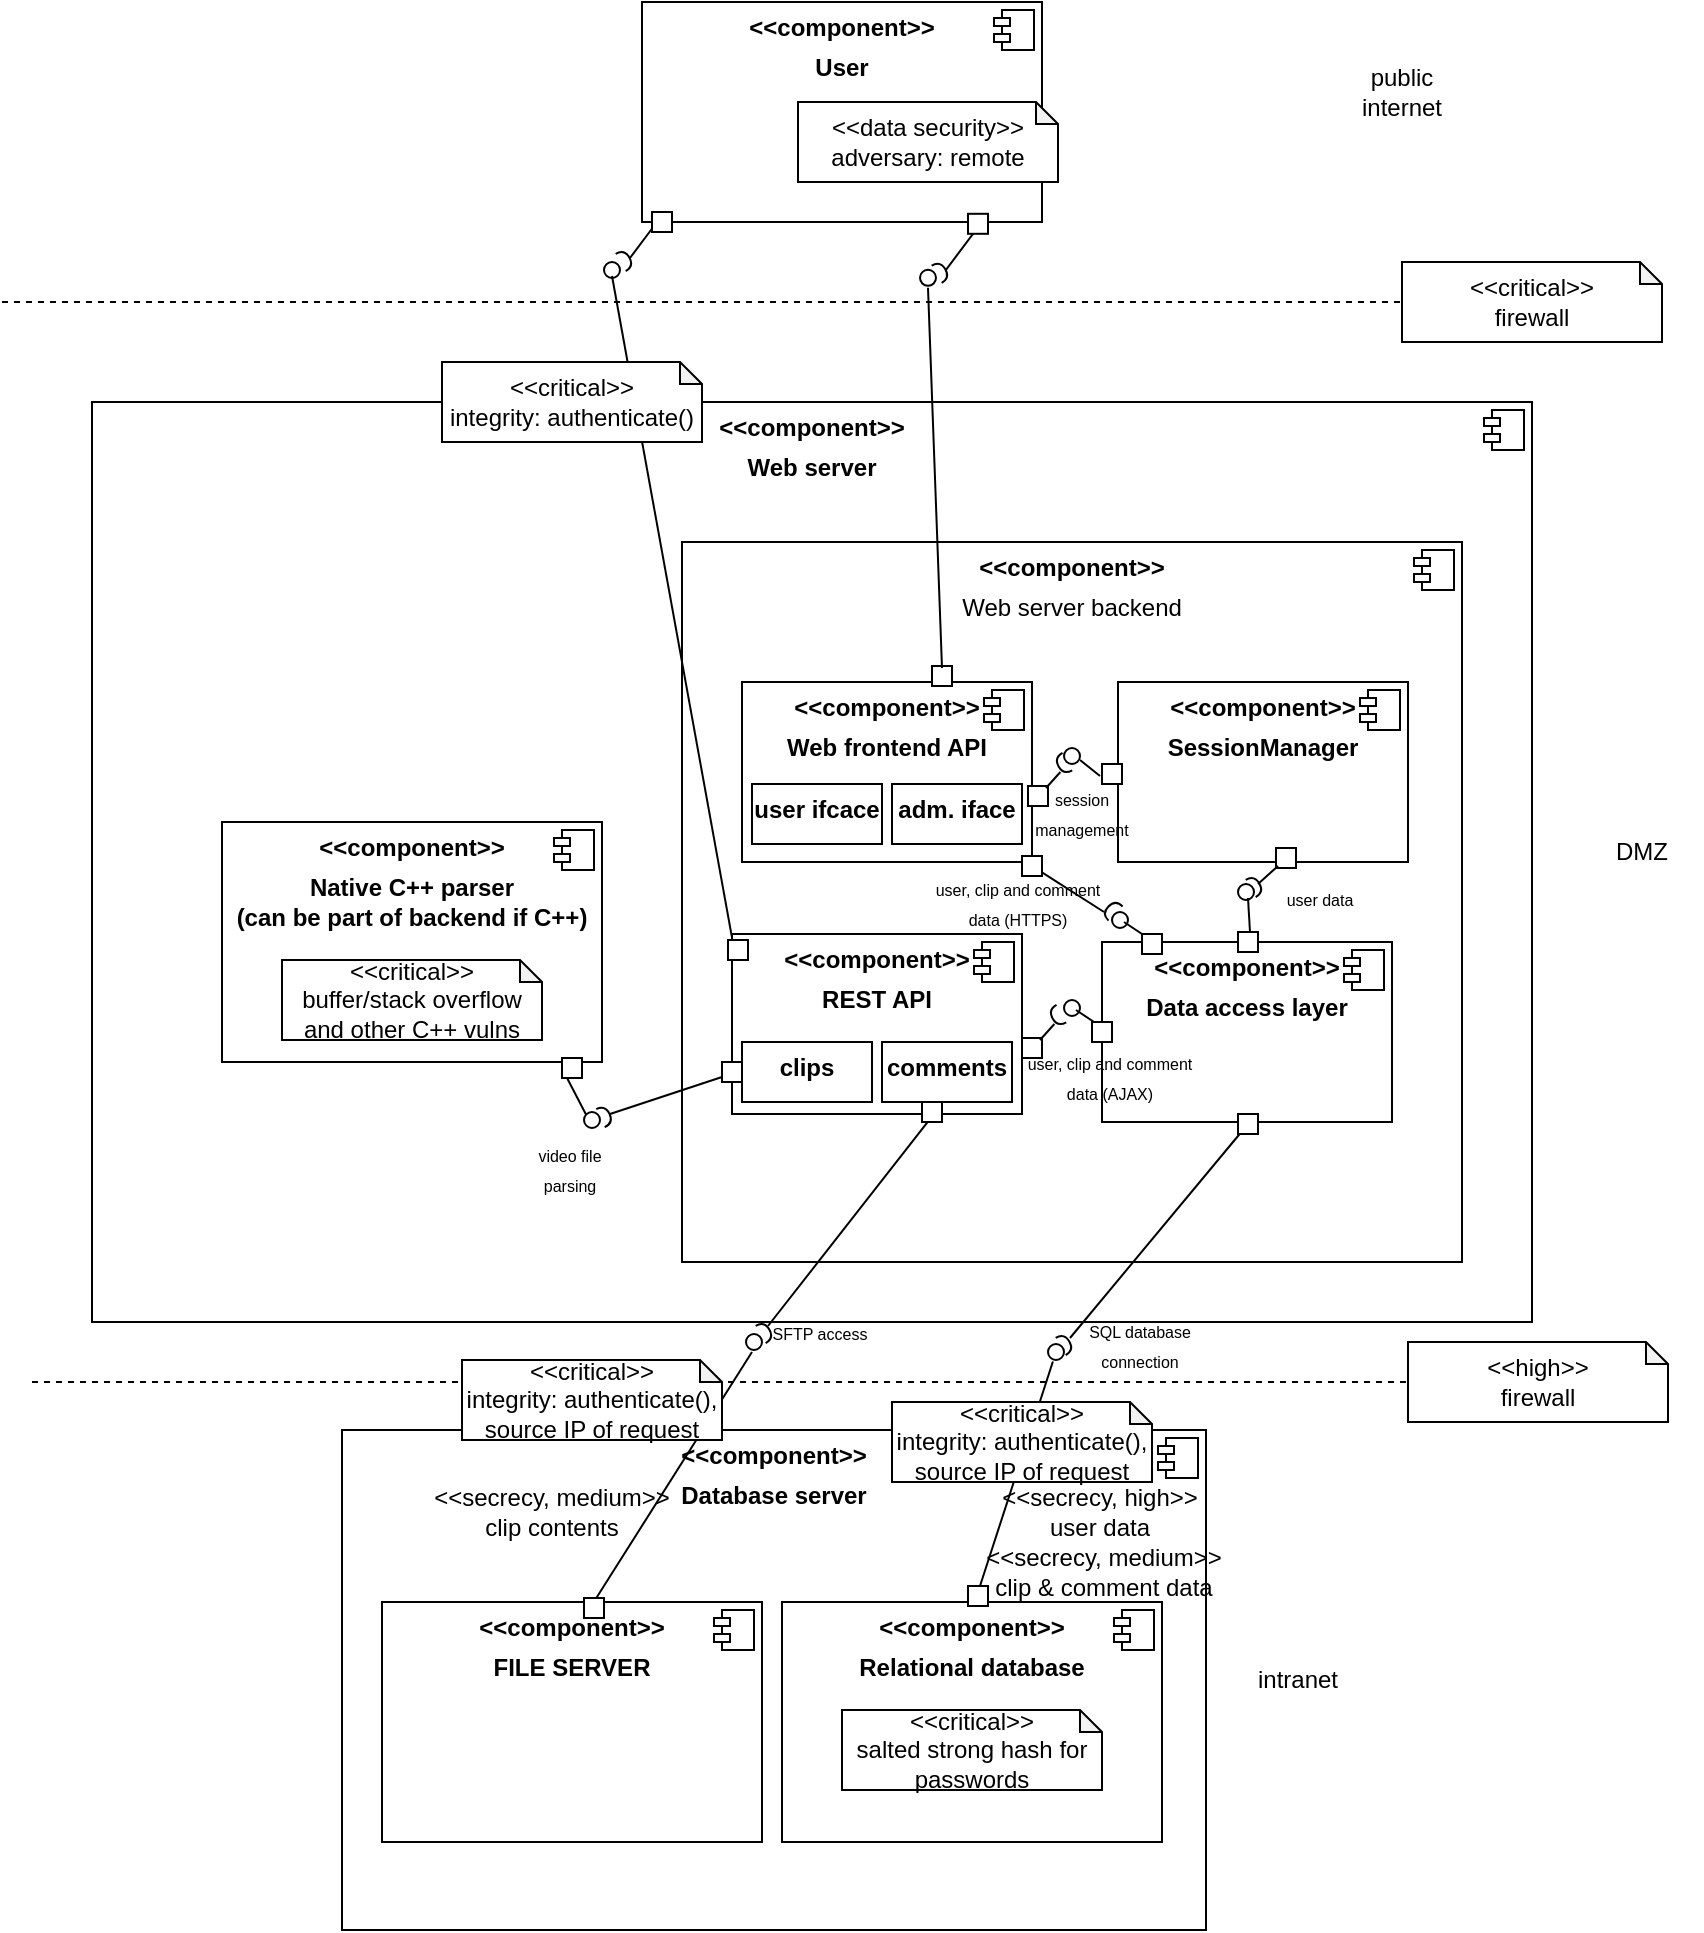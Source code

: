 <mxfile version="15.5.4" type="device"><diagram id="GSqzHgyZ8bAY6e9TYu-8" name="Page-1"><mxGraphModel dx="1420" dy="813" grid="1" gridSize="10" guides="1" tooltips="1" connect="1" arrows="1" fold="1" page="1" pageScale="1" pageWidth="850" pageHeight="1100" math="0" shadow="0"><root><mxCell id="0"/><mxCell id="1" parent="0"/><mxCell id="STXhcjaNy7lyqlX8jOq6-12" value="&lt;p style=&quot;margin: 0px ; margin-top: 6px ; text-align: center&quot;&gt;&lt;b&gt;&amp;lt;&amp;lt;component&amp;gt;&amp;gt;&lt;/b&gt;&lt;/p&gt;&lt;p style=&quot;margin: 0px ; margin-top: 6px ; text-align: center&quot;&gt;&lt;b&gt;Web server&lt;/b&gt;&lt;/p&gt;" style="align=left;overflow=fill;html=1;dropTarget=0;" parent="1" vertex="1"><mxGeometry x="65" y="200" width="720" height="460" as="geometry"/></mxCell><mxCell id="STXhcjaNy7lyqlX8jOq6-13" value="" style="shape=component;jettyWidth=8;jettyHeight=4;" parent="STXhcjaNy7lyqlX8jOq6-12" vertex="1"><mxGeometry x="1" width="20" height="20" relative="1" as="geometry"><mxPoint x="-24" y="4" as="offset"/></mxGeometry></mxCell><mxCell id="STXhcjaNy7lyqlX8jOq6-14" value="&lt;p style=&quot;margin: 0px ; margin-top: 6px ; text-align: center&quot;&gt;&lt;b&gt;&amp;lt;&amp;lt;component&amp;gt;&amp;gt;&lt;/b&gt;&lt;/p&gt;&lt;p style=&quot;margin: 0px ; margin-top: 6px ; text-align: center&quot;&gt;&lt;b&gt;Native C++ parser&lt;br&gt;(can be part of backend if C++)&lt;br&gt;&lt;/b&gt;&lt;/p&gt;" style="align=left;overflow=fill;html=1;dropTarget=0;" parent="1" vertex="1"><mxGeometry x="130" y="410" width="190" height="120" as="geometry"/></mxCell><mxCell id="STXhcjaNy7lyqlX8jOq6-15" value="" style="shape=component;jettyWidth=8;jettyHeight=4;" parent="STXhcjaNy7lyqlX8jOq6-14" vertex="1"><mxGeometry x="1" width="20" height="20" relative="1" as="geometry"><mxPoint x="-24" y="4" as="offset"/></mxGeometry></mxCell><mxCell id="STXhcjaNy7lyqlX8jOq6-16" value="&lt;p style=&quot;margin: 0px ; margin-top: 6px ; text-align: center&quot;&gt;&lt;b&gt;&amp;lt;&amp;lt;component&amp;gt;&amp;gt;&lt;/b&gt;&lt;/p&gt;&lt;p style=&quot;margin: 0px ; margin-top: 6px ; text-align: center&quot;&gt;Web server backend&lt;/p&gt;" style="align=left;overflow=fill;html=1;dropTarget=0;" parent="1" vertex="1"><mxGeometry x="360" y="270" width="390" height="360" as="geometry"/></mxCell><mxCell id="STXhcjaNy7lyqlX8jOq6-17" value="" style="shape=component;jettyWidth=8;jettyHeight=4;" parent="STXhcjaNy7lyqlX8jOq6-16" vertex="1"><mxGeometry x="1" width="20" height="20" relative="1" as="geometry"><mxPoint x="-24" y="4" as="offset"/></mxGeometry></mxCell><mxCell id="STXhcjaNy7lyqlX8jOq6-18" value="&lt;p style=&quot;margin: 0px ; margin-top: 6px ; text-align: center&quot;&gt;&lt;b&gt;&amp;lt;&amp;lt;component&amp;gt;&amp;gt;&lt;/b&gt;&lt;/p&gt;&lt;p style=&quot;margin: 0px ; margin-top: 6px ; text-align: center&quot;&gt;&lt;b&gt;SessionManager&lt;/b&gt;&lt;/p&gt;" style="align=left;overflow=fill;html=1;dropTarget=0;" parent="1" vertex="1"><mxGeometry x="578" y="340" width="145" height="90" as="geometry"/></mxCell><mxCell id="STXhcjaNy7lyqlX8jOq6-19" value="" style="shape=component;jettyWidth=8;jettyHeight=4;" parent="STXhcjaNy7lyqlX8jOq6-18" vertex="1"><mxGeometry x="1" width="20" height="20" relative="1" as="geometry"><mxPoint x="-24" y="4" as="offset"/></mxGeometry></mxCell><mxCell id="STXhcjaNy7lyqlX8jOq6-22" value="&lt;p style=&quot;margin: 0px ; margin-top: 6px ; text-align: center&quot;&gt;&lt;b&gt;&amp;lt;&amp;lt;component&amp;gt;&amp;gt;&lt;/b&gt;&lt;/p&gt;&lt;p style=&quot;margin: 0px ; margin-top: 6px ; text-align: center&quot;&gt;&lt;b&gt;REST API&lt;/b&gt;&lt;/p&gt;" style="align=left;overflow=fill;html=1;dropTarget=0;" parent="1" vertex="1"><mxGeometry x="385" y="466" width="145" height="90" as="geometry"/></mxCell><mxCell id="STXhcjaNy7lyqlX8jOq6-23" value="" style="shape=component;jettyWidth=8;jettyHeight=4;" parent="STXhcjaNy7lyqlX8jOq6-22" vertex="1"><mxGeometry x="1" width="20" height="20" relative="1" as="geometry"><mxPoint x="-24" y="4" as="offset"/></mxGeometry></mxCell><mxCell id="STXhcjaNy7lyqlX8jOq6-24" value="&lt;p style=&quot;margin: 0px ; margin-top: 6px ; text-align: center&quot;&gt;&lt;b&gt;&amp;lt;&amp;lt;component&amp;gt;&amp;gt;&lt;/b&gt;&lt;/p&gt;&lt;p style=&quot;margin: 0px ; margin-top: 6px ; text-align: center&quot;&gt;&lt;b&gt;Web frontend API&lt;/b&gt;&lt;/p&gt;" style="align=left;overflow=fill;html=1;dropTarget=0;" parent="1" vertex="1"><mxGeometry x="390" y="340" width="145" height="90" as="geometry"/></mxCell><mxCell id="STXhcjaNy7lyqlX8jOq6-25" value="" style="shape=component;jettyWidth=8;jettyHeight=4;" parent="STXhcjaNy7lyqlX8jOq6-24" vertex="1"><mxGeometry x="1" width="20" height="20" relative="1" as="geometry"><mxPoint x="-24" y="4" as="offset"/></mxGeometry></mxCell><mxCell id="STXhcjaNy7lyqlX8jOq6-26" value="&lt;p style=&quot;margin: 0px ; margin-top: 6px ; text-align: center&quot;&gt;&lt;b&gt;&amp;lt;&amp;lt;component&amp;gt;&amp;gt;&lt;/b&gt;&lt;/p&gt;&lt;p style=&quot;margin: 0px ; margin-top: 6px ; text-align: center&quot;&gt;&lt;b&gt;Database server&lt;/b&gt;&lt;/p&gt;" style="align=left;overflow=fill;html=1;dropTarget=0;" parent="1" vertex="1"><mxGeometry x="190" y="714" width="432" height="250" as="geometry"/></mxCell><mxCell id="STXhcjaNy7lyqlX8jOq6-27" value="" style="shape=component;jettyWidth=8;jettyHeight=4;" parent="STXhcjaNy7lyqlX8jOq6-26" vertex="1"><mxGeometry x="1" width="20" height="20" relative="1" as="geometry"><mxPoint x="-24" y="4" as="offset"/></mxGeometry></mxCell><mxCell id="STXhcjaNy7lyqlX8jOq6-33" value="&lt;p style=&quot;margin: 0px ; margin-top: 6px ; text-align: center&quot;&gt;&lt;b&gt;&amp;lt;&amp;lt;component&amp;gt;&amp;gt;&lt;/b&gt;&lt;/p&gt;&lt;p style=&quot;margin: 0px ; margin-top: 6px ; text-align: center&quot;&gt;&lt;b&gt;Data access layer&lt;/b&gt;&lt;/p&gt;" style="align=left;overflow=fill;html=1;dropTarget=0;" parent="1" vertex="1"><mxGeometry x="570" y="470" width="145" height="90" as="geometry"/></mxCell><mxCell id="STXhcjaNy7lyqlX8jOq6-34" value="" style="shape=component;jettyWidth=8;jettyHeight=4;" parent="STXhcjaNy7lyqlX8jOq6-33" vertex="1"><mxGeometry x="1" width="20" height="20" relative="1" as="geometry"><mxPoint x="-24" y="4" as="offset"/></mxGeometry></mxCell><mxCell id="STXhcjaNy7lyqlX8jOq6-44" value="" style="ellipse;html=1;fontSize=11;align=center;fillColor=none;points=[];aspect=fixed;resizable=0;verticalAlign=bottom;labelPosition=center;verticalLabelPosition=top;flipH=1;perimeterSpacing=1;" parent="1" vertex="1"><mxGeometry x="543" y="671" width="8" height="8" as="geometry"/></mxCell><mxCell id="STXhcjaNy7lyqlX8jOq6-43" value="" style="endArrow=none;html=1;rounded=0;align=center;verticalAlign=top;endFill=0;labelBackgroundColor=none;endSize=2;" parent="1" target="STXhcjaNy7lyqlX8jOq6-44" edge="1"><mxGeometry relative="1" as="geometry"><mxPoint x="509" y="792" as="sourcePoint"/></mxGeometry></mxCell><mxCell id="STXhcjaNy7lyqlX8jOq6-56" value="" style="html=1;rounded=0;" parent="1" vertex="1"><mxGeometry x="638" y="556" width="10" height="10" as="geometry"/></mxCell><mxCell id="STXhcjaNy7lyqlX8jOq6-57" value="" style="endArrow=none;html=1;rounded=0;align=center;verticalAlign=top;endFill=0;labelBackgroundColor=none;endSize=2;" parent="1" source="STXhcjaNy7lyqlX8jOq6-56" edge="1"><mxGeometry relative="1" as="geometry"><mxPoint x="554" y="668" as="targetPoint"/></mxGeometry></mxCell><mxCell id="STXhcjaNy7lyqlX8jOq6-58" value="" style="shape=requiredInterface;html=1;fontSize=11;align=center;fillColor=none;points=[];aspect=fixed;resizable=0;verticalAlign=bottom;labelPosition=center;verticalLabelPosition=top;flipH=1;rotation=-210;" parent="1" vertex="1"><mxGeometry x="549" y="666" width="5" height="10" as="geometry"/></mxCell><mxCell id="STXhcjaNy7lyqlX8jOq6-59" value="&lt;font style=&quot;font-size: 8px&quot;&gt;SQL database connection&lt;/font&gt;" style="text;html=1;strokeColor=none;fillColor=none;align=center;verticalAlign=middle;whiteSpace=wrap;rounded=0;" parent="1" vertex="1"><mxGeometry x="559" y="656" width="60" height="30" as="geometry"/></mxCell><mxCell id="STXhcjaNy7lyqlX8jOq6-62" value="" style="html=1;rounded=0;" parent="1" vertex="1"><mxGeometry x="565" y="510" width="10" height="10" as="geometry"/></mxCell><mxCell id="STXhcjaNy7lyqlX8jOq6-63" value="" style="html=1;rounded=0;" parent="1" vertex="1"><mxGeometry x="638" y="465" width="10" height="10" as="geometry"/></mxCell><mxCell id="STXhcjaNy7lyqlX8jOq6-69" value="&lt;p style=&quot;margin: 0px ; margin-top: 6px ; text-align: center&quot;&gt;&lt;b&gt;user ifcace&lt;/b&gt;&lt;/p&gt;" style="align=left;overflow=fill;html=1;dropTarget=0;" parent="1" vertex="1"><mxGeometry x="395" y="391" width="65" height="30" as="geometry"/></mxCell><mxCell id="STXhcjaNy7lyqlX8jOq6-71" value="&lt;p style=&quot;margin: 0px ; margin-top: 6px ; text-align: center&quot;&gt;&lt;b&gt;adm. iface&lt;/b&gt;&lt;/p&gt;" style="align=left;overflow=fill;html=1;dropTarget=0;" parent="1" vertex="1"><mxGeometry x="465" y="391" width="65" height="30" as="geometry"/></mxCell><mxCell id="STXhcjaNy7lyqlX8jOq6-72" value="&lt;p style=&quot;margin: 0px ; margin-top: 6px ; text-align: center&quot;&gt;&lt;b&gt;&amp;lt;&amp;lt;component&amp;gt;&amp;gt;&lt;/b&gt;&lt;/p&gt;&lt;p style=&quot;margin: 0px ; margin-top: 6px ; text-align: center&quot;&gt;&lt;b&gt;User&lt;/b&gt;&lt;/p&gt;" style="align=left;overflow=fill;html=1;dropTarget=0;" parent="1" vertex="1"><mxGeometry x="340" width="200" height="110" as="geometry"/></mxCell><mxCell id="STXhcjaNy7lyqlX8jOq6-73" value="" style="shape=component;jettyWidth=8;jettyHeight=4;" parent="STXhcjaNy7lyqlX8jOq6-72" vertex="1"><mxGeometry x="1" width="20" height="20" relative="1" as="geometry"><mxPoint x="-24" y="4" as="offset"/></mxGeometry></mxCell><mxCell id="STXhcjaNy7lyqlX8jOq6-77" value="" style="endArrow=none;dashed=1;html=1;rounded=0;fontSize=8;startArrow=none;" parent="1" source="iuToWhFE9Tw5PeO_t05x-13" edge="1"><mxGeometry width="50" height="50" relative="1" as="geometry"><mxPoint x="20" y="150" as="sourcePoint"/><mxPoint x="800" y="150" as="targetPoint"/></mxGeometry></mxCell><mxCell id="STXhcjaNy7lyqlX8jOq6-78" value="" style="endArrow=none;dashed=1;html=1;rounded=0;fontSize=8;" parent="1" edge="1"><mxGeometry width="50" height="50" relative="1" as="geometry"><mxPoint x="35" y="690" as="sourcePoint"/><mxPoint x="785" y="690.0" as="targetPoint"/></mxGeometry></mxCell><mxCell id="STXhcjaNy7lyqlX8jOq6-80" value="&lt;font style=&quot;font-size: 12px&quot;&gt;DMZ&lt;/font&gt;" style="text;html=1;strokeColor=none;fillColor=none;align=center;verticalAlign=middle;whiteSpace=wrap;rounded=0;fontSize=8;" parent="1" vertex="1"><mxGeometry x="810" y="410.0" width="60" height="30" as="geometry"/></mxCell><mxCell id="STXhcjaNy7lyqlX8jOq6-81" value="&lt;font style=&quot;font-size: 12px&quot;&gt;public internet&lt;/font&gt;" style="text;html=1;strokeColor=none;fillColor=none;align=center;verticalAlign=middle;whiteSpace=wrap;rounded=0;fontSize=8;" parent="1" vertex="1"><mxGeometry x="690" y="30.0" width="60" height="30" as="geometry"/></mxCell><mxCell id="STXhcjaNy7lyqlX8jOq6-82" value="&lt;font style=&quot;font-size: 12px&quot;&gt;intranet&lt;/font&gt;" style="text;html=1;strokeColor=none;fillColor=none;align=center;verticalAlign=middle;whiteSpace=wrap;rounded=0;fontSize=8;" parent="1" vertex="1"><mxGeometry x="638" y="824.0" width="60" height="30" as="geometry"/></mxCell><mxCell id="STXhcjaNy7lyqlX8jOq6-86" value="" style="endArrow=none;html=1;rounded=0;align=center;verticalAlign=top;endFill=0;labelBackgroundColor=none;endSize=2;" parent="1" edge="1"><mxGeometry relative="1" as="geometry"><mxPoint x="644" y="464.997" as="sourcePoint"/><mxPoint x="643" y="448" as="targetPoint"/></mxGeometry></mxCell><mxCell id="STXhcjaNy7lyqlX8jOq6-87" value="&lt;p style=&quot;margin: 0px ; margin-top: 6px ; text-align: center&quot;&gt;&lt;b&gt;&amp;lt;&amp;lt;component&amp;gt;&amp;gt;&lt;/b&gt;&lt;/p&gt;&lt;p style=&quot;margin: 0px ; margin-top: 6px ; text-align: center&quot;&gt;&lt;b&gt;Relational database&lt;/b&gt;&lt;/p&gt;" style="align=left;overflow=fill;html=1;dropTarget=0;" parent="1" vertex="1"><mxGeometry x="410" y="800" width="190" height="120" as="geometry"/></mxCell><mxCell id="STXhcjaNy7lyqlX8jOq6-88" value="" style="shape=component;jettyWidth=8;jettyHeight=4;" parent="STXhcjaNy7lyqlX8jOq6-87" vertex="1"><mxGeometry x="1" width="20" height="20" relative="1" as="geometry"><mxPoint x="-24" y="4" as="offset"/></mxGeometry></mxCell><mxCell id="STXhcjaNy7lyqlX8jOq6-89" value="&lt;p style=&quot;margin: 0px ; margin-top: 6px ; text-align: center&quot;&gt;&lt;b&gt;&amp;lt;&amp;lt;component&amp;gt;&amp;gt;&lt;/b&gt;&lt;/p&gt;&lt;p style=&quot;margin: 0px ; margin-top: 6px ; text-align: center&quot;&gt;&lt;b&gt;FILE SERVER&lt;/b&gt;&lt;/p&gt;" style="align=left;overflow=fill;html=1;dropTarget=0;" parent="1" vertex="1"><mxGeometry x="210" y="800" width="190" height="120" as="geometry"/></mxCell><mxCell id="STXhcjaNy7lyqlX8jOq6-90" value="" style="shape=component;jettyWidth=8;jettyHeight=4;" parent="STXhcjaNy7lyqlX8jOq6-89" vertex="1"><mxGeometry x="1" width="20" height="20" relative="1" as="geometry"><mxPoint x="-24" y="4" as="offset"/></mxGeometry></mxCell><mxCell id="STXhcjaNy7lyqlX8jOq6-42" value="" style="html=1;rounded=0;" parent="1" vertex="1"><mxGeometry x="503" y="792" width="10" height="10" as="geometry"/></mxCell><mxCell id="STXhcjaNy7lyqlX8jOq6-92" value="" style="html=1;rounded=0;" parent="1" vertex="1"><mxGeometry x="311" y="798" width="10" height="10" as="geometry"/></mxCell><mxCell id="STXhcjaNy7lyqlX8jOq6-93" value="" style="endArrow=none;html=1;rounded=0;align=center;verticalAlign=top;endFill=0;labelBackgroundColor=none;endSize=2;" parent="1" edge="1"><mxGeometry relative="1" as="geometry"><mxPoint x="317" y="798.25" as="sourcePoint"/><mxPoint x="395" y="675" as="targetPoint"/></mxGeometry></mxCell><mxCell id="STXhcjaNy7lyqlX8jOq6-94" value="" style="ellipse;html=1;fontSize=11;align=center;fillColor=none;points=[];aspect=fixed;resizable=0;verticalAlign=bottom;labelPosition=center;verticalLabelPosition=top;flipH=1;perimeterSpacing=1;" parent="1" vertex="1"><mxGeometry x="392" y="666" width="8" height="8" as="geometry"/></mxCell><mxCell id="STXhcjaNy7lyqlX8jOq6-95" value="" style="endArrow=none;html=1;rounded=0;align=center;verticalAlign=top;endFill=0;labelBackgroundColor=none;endSize=2;" parent="1" edge="1"><mxGeometry relative="1" as="geometry"><mxPoint x="486" y="555.997" as="sourcePoint"/><mxPoint x="403" y="662" as="targetPoint"/></mxGeometry></mxCell><mxCell id="STXhcjaNy7lyqlX8jOq6-96" value="" style="html=1;rounded=0;" parent="1" vertex="1"><mxGeometry x="480" y="550" width="10" height="10" as="geometry"/></mxCell><mxCell id="STXhcjaNy7lyqlX8jOq6-97" value="" style="shape=requiredInterface;html=1;fontSize=11;align=center;fillColor=none;points=[];aspect=fixed;resizable=0;verticalAlign=bottom;labelPosition=center;verticalLabelPosition=top;flipH=1;rotation=-210;" parent="1" vertex="1"><mxGeometry x="399" y="660" width="5" height="10" as="geometry"/></mxCell><mxCell id="STXhcjaNy7lyqlX8jOq6-98" value="&lt;font style=&quot;font-size: 8px&quot;&gt;SFTP access&lt;br&gt;&lt;/font&gt;" style="text;html=1;strokeColor=none;fillColor=none;align=center;verticalAlign=middle;whiteSpace=wrap;rounded=0;" parent="1" vertex="1"><mxGeometry x="399" y="650" width="60" height="30" as="geometry"/></mxCell><mxCell id="STXhcjaNy7lyqlX8jOq6-99" value="" style="ellipse;html=1;fontSize=11;align=center;fillColor=none;points=[];aspect=fixed;resizable=0;verticalAlign=bottom;labelPosition=center;verticalLabelPosition=top;flipH=1;perimeterSpacing=1;" parent="1" vertex="1"><mxGeometry x="638" y="441" width="8" height="8" as="geometry"/></mxCell><mxCell id="STXhcjaNy7lyqlX8jOq6-100" value="" style="shape=requiredInterface;html=1;fontSize=11;align=center;fillColor=none;points=[];aspect=fixed;resizable=0;verticalAlign=bottom;labelPosition=center;verticalLabelPosition=top;flipH=1;rotation=-210;" parent="1" vertex="1"><mxGeometry x="644" y="437" width="5" height="10" as="geometry"/></mxCell><mxCell id="STXhcjaNy7lyqlX8jOq6-101" value="" style="html=1;rounded=0;" parent="1" vertex="1"><mxGeometry x="657" y="423" width="10" height="10" as="geometry"/></mxCell><mxCell id="STXhcjaNy7lyqlX8jOq6-102" value="" style="endArrow=none;html=1;rounded=0;align=center;verticalAlign=top;endFill=0;labelBackgroundColor=none;endSize=2;" parent="1" edge="1"><mxGeometry relative="1" as="geometry"><mxPoint x="658" y="431.997" as="sourcePoint"/><mxPoint x="648" y="441" as="targetPoint"/></mxGeometry></mxCell><mxCell id="STXhcjaNy7lyqlX8jOq6-103" value="&lt;span style=&quot;font-size: 8px&quot;&gt;user data&lt;/span&gt;" style="text;html=1;strokeColor=none;fillColor=none;align=center;verticalAlign=middle;whiteSpace=wrap;rounded=0;" parent="1" vertex="1"><mxGeometry x="649" y="433" width="60" height="30" as="geometry"/></mxCell><mxCell id="STXhcjaNy7lyqlX8jOq6-105" value="" style="html=1;rounded=0;" parent="1" vertex="1"><mxGeometry x="570" y="381" width="10" height="10" as="geometry"/></mxCell><mxCell id="STXhcjaNy7lyqlX8jOq6-106" value="" style="ellipse;html=1;fontSize=11;align=center;fillColor=none;points=[];aspect=fixed;resizable=0;verticalAlign=bottom;labelPosition=center;verticalLabelPosition=top;flipH=1;perimeterSpacing=1;" parent="1" vertex="1"><mxGeometry x="551" y="373" width="8" height="8" as="geometry"/></mxCell><mxCell id="STXhcjaNy7lyqlX8jOq6-107" value="" style="endArrow=none;html=1;rounded=0;align=center;verticalAlign=top;endFill=0;labelBackgroundColor=none;endSize=2;" parent="1" edge="1"><mxGeometry relative="1" as="geometry"><mxPoint x="559" y="379" as="sourcePoint"/><mxPoint x="569" y="387" as="targetPoint"/></mxGeometry></mxCell><mxCell id="STXhcjaNy7lyqlX8jOq6-108" value="" style="html=1;rounded=0;" parent="1" vertex="1"><mxGeometry x="533" y="392" width="10" height="10" as="geometry"/></mxCell><mxCell id="STXhcjaNy7lyqlX8jOq6-111" value="" style="shape=requiredInterface;html=1;fontSize=11;align=center;fillColor=none;points=[];aspect=fixed;resizable=0;verticalAlign=bottom;labelPosition=center;verticalLabelPosition=top;flipH=1;rotation=-29;" parent="1" vertex="1"><mxGeometry x="548" y="376" width="5" height="10" as="geometry"/></mxCell><mxCell id="STXhcjaNy7lyqlX8jOq6-112" value="" style="endArrow=none;html=1;rounded=0;align=center;verticalAlign=top;endFill=0;labelBackgroundColor=none;endSize=2;entryX=1.115;entryY=0.787;entryDx=0;entryDy=0;entryPerimeter=0;" parent="1" target="STXhcjaNy7lyqlX8jOq6-111" edge="1"><mxGeometry relative="1" as="geometry"><mxPoint x="542" y="393" as="sourcePoint"/><mxPoint x="579" y="397" as="targetPoint"/></mxGeometry></mxCell><mxCell id="STXhcjaNy7lyqlX8jOq6-113" value="&lt;font style=&quot;font-size: 8px&quot;&gt;session management&lt;/font&gt;" style="text;html=1;strokeColor=none;fillColor=none;align=center;verticalAlign=middle;whiteSpace=wrap;rounded=0;" parent="1" vertex="1"><mxGeometry x="530" y="390" width="60" height="30" as="geometry"/></mxCell><mxCell id="STXhcjaNy7lyqlX8jOq6-114" value="" style="html=1;rounded=0;" parent="1" vertex="1"><mxGeometry x="485" y="332" width="10" height="10" as="geometry"/></mxCell><mxCell id="STXhcjaNy7lyqlX8jOq6-115" value="" style="endArrow=none;html=1;rounded=0;align=center;verticalAlign=top;endFill=0;labelBackgroundColor=none;endSize=2;" parent="1" edge="1"><mxGeometry relative="1" as="geometry"><mxPoint x="483" y="142.9" as="sourcePoint"/><mxPoint x="490" y="333.0" as="targetPoint"/></mxGeometry></mxCell><mxCell id="STXhcjaNy7lyqlX8jOq6-128" value="" style="ellipse;html=1;fontSize=11;align=center;fillColor=none;points=[];aspect=fixed;resizable=0;verticalAlign=bottom;labelPosition=center;verticalLabelPosition=top;flipH=1;perimeterSpacing=1;" parent="1" vertex="1"><mxGeometry x="479" y="133.9" width="8" height="8" as="geometry"/></mxCell><mxCell id="STXhcjaNy7lyqlX8jOq6-129" value="" style="shape=requiredInterface;html=1;fontSize=11;align=center;fillColor=none;points=[];aspect=fixed;resizable=0;verticalAlign=bottom;labelPosition=center;verticalLabelPosition=top;flipH=1;rotation=-210;" parent="1" vertex="1"><mxGeometry x="487" y="129.9" width="5" height="10" as="geometry"/></mxCell><mxCell id="STXhcjaNy7lyqlX8jOq6-132" value="" style="endArrow=none;html=1;rounded=0;align=center;verticalAlign=top;endFill=0;labelBackgroundColor=none;endSize=2;" parent="1" edge="1"><mxGeometry relative="1" as="geometry"><mxPoint x="507" y="113.9" as="sourcePoint"/><mxPoint x="492" y="133.9" as="targetPoint"/></mxGeometry></mxCell><mxCell id="STXhcjaNy7lyqlX8jOq6-133" value="" style="html=1;rounded=0;" parent="1" vertex="1"><mxGeometry x="503" y="105.9" width="10" height="10" as="geometry"/></mxCell><mxCell id="STXhcjaNy7lyqlX8jOq6-136" value="" style="ellipse;html=1;fontSize=11;align=center;fillColor=none;points=[];aspect=fixed;resizable=0;verticalAlign=bottom;labelPosition=center;verticalLabelPosition=top;flipH=1;perimeterSpacing=1;" parent="1" vertex="1"><mxGeometry x="321" y="130" width="8" height="8" as="geometry"/></mxCell><mxCell id="STXhcjaNy7lyqlX8jOq6-138" value="" style="endArrow=none;html=1;rounded=0;align=center;verticalAlign=top;endFill=0;labelBackgroundColor=none;endSize=2;" parent="1" edge="1"><mxGeometry relative="1" as="geometry"><mxPoint x="325" y="137" as="sourcePoint"/><mxPoint x="386.5" y="476.05" as="targetPoint"/></mxGeometry></mxCell><mxCell id="STXhcjaNy7lyqlX8jOq6-139" value="" style="html=1;rounded=0;" parent="1" vertex="1"><mxGeometry x="383" y="469" width="10" height="10" as="geometry"/></mxCell><mxCell id="STXhcjaNy7lyqlX8jOq6-143" value="" style="shape=requiredInterface;html=1;fontSize=11;align=center;fillColor=none;points=[];aspect=fixed;resizable=0;verticalAlign=bottom;labelPosition=center;verticalLabelPosition=top;flipH=1;rotation=-210;" parent="1" vertex="1"><mxGeometry x="329" y="124" width="5" height="10" as="geometry"/></mxCell><mxCell id="STXhcjaNy7lyqlX8jOq6-144" value="" style="endArrow=none;html=1;rounded=0;align=center;verticalAlign=top;endFill=0;labelBackgroundColor=none;endSize=2;" parent="1" edge="1"><mxGeometry relative="1" as="geometry"><mxPoint x="349" y="108" as="sourcePoint"/><mxPoint x="334" y="128.0" as="targetPoint"/></mxGeometry></mxCell><mxCell id="STXhcjaNy7lyqlX8jOq6-145" value="" style="html=1;rounded=0;" parent="1" vertex="1"><mxGeometry x="345" y="105" width="10" height="10" as="geometry"/></mxCell><mxCell id="STXhcjaNy7lyqlX8jOq6-149" value="&lt;p style=&quot;margin: 0px ; margin-top: 6px ; text-align: center&quot;&gt;&lt;b&gt;clips&lt;/b&gt;&lt;/p&gt;" style="align=left;overflow=fill;html=1;dropTarget=0;" parent="1" vertex="1"><mxGeometry x="390" y="520" width="65" height="30" as="geometry"/></mxCell><mxCell id="STXhcjaNy7lyqlX8jOq6-150" value="&lt;p style=&quot;margin: 0px ; margin-top: 6px ; text-align: center&quot;&gt;&lt;b&gt;comments&lt;/b&gt;&lt;/p&gt;" style="align=left;overflow=fill;html=1;dropTarget=0;" parent="1" vertex="1"><mxGeometry x="460" y="520" width="65" height="30" as="geometry"/></mxCell><mxCell id="STXhcjaNy7lyqlX8jOq6-152" value="" style="endArrow=none;html=1;rounded=0;align=center;verticalAlign=top;endFill=0;labelBackgroundColor=none;endSize=2;" parent="1" edge="1"><mxGeometry relative="1" as="geometry"><mxPoint x="566" y="509.997" as="sourcePoint"/><mxPoint x="557" y="504" as="targetPoint"/></mxGeometry></mxCell><mxCell id="STXhcjaNy7lyqlX8jOq6-153" value="" style="ellipse;html=1;fontSize=11;align=center;fillColor=none;points=[];aspect=fixed;resizable=0;verticalAlign=bottom;labelPosition=center;verticalLabelPosition=top;flipH=1;perimeterSpacing=1;" parent="1" vertex="1"><mxGeometry x="551" y="499" width="8" height="8" as="geometry"/></mxCell><mxCell id="STXhcjaNy7lyqlX8jOq6-154" value="" style="html=1;rounded=0;" parent="1" vertex="1"><mxGeometry x="530" y="518" width="10" height="10" as="geometry"/></mxCell><mxCell id="STXhcjaNy7lyqlX8jOq6-155" value="" style="shape=requiredInterface;html=1;fontSize=11;align=center;fillColor=none;points=[];aspect=fixed;resizable=0;verticalAlign=bottom;labelPosition=center;verticalLabelPosition=top;flipH=1;rotation=-29;" parent="1" vertex="1"><mxGeometry x="545" y="502" width="5" height="10" as="geometry"/></mxCell><mxCell id="STXhcjaNy7lyqlX8jOq6-156" value="" style="endArrow=none;html=1;rounded=0;align=center;verticalAlign=top;endFill=0;labelBackgroundColor=none;endSize=2;entryX=1.115;entryY=0.787;entryDx=0;entryDy=0;entryPerimeter=0;" parent="1" target="STXhcjaNy7lyqlX8jOq6-155" edge="1"><mxGeometry relative="1" as="geometry"><mxPoint x="539" y="519" as="sourcePoint"/><mxPoint x="576" y="523" as="targetPoint"/></mxGeometry></mxCell><mxCell id="STXhcjaNy7lyqlX8jOq6-157" value="&lt;span style=&quot;font-size: 8px&quot;&gt;user, clip and comment data (AJAX)&lt;/span&gt;" style="text;html=1;strokeColor=none;fillColor=none;align=center;verticalAlign=middle;whiteSpace=wrap;rounded=0;" parent="1" vertex="1"><mxGeometry x="529" y="522" width="90" height="30" as="geometry"/></mxCell><mxCell id="STXhcjaNy7lyqlX8jOq6-160" value="" style="ellipse;html=1;fontSize=11;align=center;fillColor=none;points=[];aspect=fixed;resizable=0;verticalAlign=bottom;labelPosition=center;verticalLabelPosition=top;flipH=1;perimeterSpacing=1;" parent="1" vertex="1"><mxGeometry x="311" y="555" width="8" height="8" as="geometry"/></mxCell><mxCell id="STXhcjaNy7lyqlX8jOq6-163" value="" style="html=1;rounded=0;" parent="1" vertex="1"><mxGeometry x="380" y="530" width="10" height="10" as="geometry"/></mxCell><mxCell id="STXhcjaNy7lyqlX8jOq6-164" value="" style="shape=requiredInterface;html=1;fontSize=11;align=center;fillColor=none;points=[];aspect=fixed;resizable=0;verticalAlign=bottom;labelPosition=center;verticalLabelPosition=top;flipH=1;rotation=-205;" parent="1" vertex="1"><mxGeometry x="319" y="552" width="5" height="10" as="geometry"/></mxCell><mxCell id="STXhcjaNy7lyqlX8jOq6-165" value="" style="endArrow=none;html=1;rounded=0;align=center;verticalAlign=top;endFill=0;labelBackgroundColor=none;endSize=2;" parent="1" edge="1"><mxGeometry relative="1" as="geometry"><mxPoint x="312" y="556.25" as="sourcePoint"/><mxPoint x="302" y="537" as="targetPoint"/></mxGeometry></mxCell><mxCell id="STXhcjaNy7lyqlX8jOq6-166" value="" style="html=1;rounded=0;" parent="1" vertex="1"><mxGeometry x="300" y="528" width="10" height="10" as="geometry"/></mxCell><mxCell id="STXhcjaNy7lyqlX8jOq6-167" value="&lt;span style=&quot;font-size: 8px&quot;&gt;video file parsing&lt;/span&gt;" style="text;html=1;strokeColor=none;fillColor=none;align=center;verticalAlign=middle;whiteSpace=wrap;rounded=0;" parent="1" vertex="1"><mxGeometry x="274" y="568" width="60" height="30" as="geometry"/></mxCell><mxCell id="STXhcjaNy7lyqlX8jOq6-168" value="" style="endArrow=none;html=1;rounded=0;align=center;verticalAlign=top;endFill=0;labelBackgroundColor=none;endSize=2;exitX=0;exitY=0.75;exitDx=0;exitDy=0;" parent="1" source="STXhcjaNy7lyqlX8jOq6-163" edge="1"><mxGeometry relative="1" as="geometry"><mxPoint x="383" y="537.997" as="sourcePoint"/><mxPoint x="324" y="556" as="targetPoint"/></mxGeometry></mxCell><mxCell id="HjzoxmdiNR6hLgtyLtiI-1" value="" style="html=1;rounded=0;" parent="1" vertex="1"><mxGeometry x="590" y="466" width="10" height="10" as="geometry"/></mxCell><mxCell id="HjzoxmdiNR6hLgtyLtiI-3" value="" style="endArrow=none;html=1;rounded=0;align=center;verticalAlign=top;endFill=0;labelBackgroundColor=none;endSize=2;" parent="1" edge="1"><mxGeometry relative="1" as="geometry"><mxPoint x="590" y="465.997" as="sourcePoint"/><mxPoint x="581.0" y="460" as="targetPoint"/></mxGeometry></mxCell><mxCell id="HjzoxmdiNR6hLgtyLtiI-4" value="" style="ellipse;html=1;fontSize=11;align=center;fillColor=none;points=[];aspect=fixed;resizable=0;verticalAlign=bottom;labelPosition=center;verticalLabelPosition=top;flipH=1;perimeterSpacing=1;" parent="1" vertex="1"><mxGeometry x="575" y="455" width="8" height="8" as="geometry"/></mxCell><mxCell id="HjzoxmdiNR6hLgtyLtiI-5" value="" style="shape=requiredInterface;html=1;fontSize=11;align=center;fillColor=none;points=[];aspect=fixed;resizable=0;verticalAlign=bottom;labelPosition=center;verticalLabelPosition=top;flipH=1;rotation=45;" parent="1" vertex="1"><mxGeometry x="572.5" y="449" width="5" height="10" as="geometry"/></mxCell><mxCell id="HjzoxmdiNR6hLgtyLtiI-6" value="" style="endArrow=none;html=1;rounded=0;align=center;verticalAlign=top;endFill=0;labelBackgroundColor=none;endSize=2;startArrow=none;" parent="1" source="HjzoxmdiNR6hLgtyLtiI-7" edge="1"><mxGeometry relative="1" as="geometry"><mxPoint x="571" y="455" as="sourcePoint"/><mxPoint x="536" y="433" as="targetPoint"/></mxGeometry></mxCell><mxCell id="HjzoxmdiNR6hLgtyLtiI-7" value="" style="html=1;rounded=0;" parent="1" vertex="1"><mxGeometry x="530" y="427" width="10" height="10" as="geometry"/></mxCell><mxCell id="HjzoxmdiNR6hLgtyLtiI-8" value="" style="endArrow=none;html=1;rounded=0;align=center;verticalAlign=top;endFill=0;labelBackgroundColor=none;endSize=2;" parent="1" target="HjzoxmdiNR6hLgtyLtiI-7" edge="1"><mxGeometry relative="1" as="geometry"><mxPoint x="571" y="455" as="sourcePoint"/><mxPoint x="536" y="433" as="targetPoint"/></mxGeometry></mxCell><mxCell id="HjzoxmdiNR6hLgtyLtiI-9" value="&lt;span style=&quot;font-size: 8px&quot;&gt;user, clip and comment data (HTTPS)&lt;/span&gt;" style="text;html=1;strokeColor=none;fillColor=none;align=center;verticalAlign=middle;whiteSpace=wrap;rounded=0;" parent="1" vertex="1"><mxGeometry x="482.5" y="435" width="90" height="30" as="geometry"/></mxCell><mxCell id="iuToWhFE9Tw5PeO_t05x-1" value="&amp;lt;&amp;lt;critical&amp;gt;&amp;gt;&lt;br&gt;integrity: authenticate()" style="shape=note;whiteSpace=wrap;html=1;backgroundOutline=1;darkOpacity=0.05;size=11;" parent="1" vertex="1"><mxGeometry x="240" y="180" width="130" height="40" as="geometry"/></mxCell><mxCell id="iuToWhFE9Tw5PeO_t05x-3" value="&amp;lt;&amp;lt;critical&amp;gt;&amp;gt;&lt;br&gt;integrity: authenticate(), source IP of request" style="shape=note;whiteSpace=wrap;html=1;backgroundOutline=1;darkOpacity=0.05;size=11;" parent="1" vertex="1"><mxGeometry x="250" y="679" width="130" height="40" as="geometry"/></mxCell><mxCell id="iuToWhFE9Tw5PeO_t05x-4" value="&amp;lt;&amp;lt;critical&amp;gt;&amp;gt;&lt;br&gt;integrity: authenticate(), source IP of request" style="shape=note;whiteSpace=wrap;html=1;backgroundOutline=1;darkOpacity=0.05;size=11;" parent="1" vertex="1"><mxGeometry x="465" y="700" width="130" height="40" as="geometry"/></mxCell><mxCell id="iuToWhFE9Tw5PeO_t05x-8" value="&amp;lt;&amp;lt;secrecy, high&amp;gt;&amp;gt;&lt;br&gt;user data&lt;br&gt;" style="text;html=1;strokeColor=none;fillColor=none;align=center;verticalAlign=middle;whiteSpace=wrap;rounded=0;" parent="1" vertex="1"><mxGeometry x="494" y="740" width="150" height="30" as="geometry"/></mxCell><mxCell id="iuToWhFE9Tw5PeO_t05x-9" value="&amp;lt;&amp;lt;secrecy, medium&amp;gt;&amp;gt;&lt;br&gt;clip &amp;amp; comment data" style="text;html=1;strokeColor=none;fillColor=none;align=center;verticalAlign=middle;whiteSpace=wrap;rounded=0;" parent="1" vertex="1"><mxGeometry x="496" y="770" width="150" height="30" as="geometry"/></mxCell><mxCell id="iuToWhFE9Tw5PeO_t05x-10" value="&amp;lt;&amp;lt;secrecy, medium&amp;gt;&amp;gt;&lt;br&gt;clip contents" style="text;html=1;strokeColor=none;fillColor=none;align=center;verticalAlign=middle;whiteSpace=wrap;rounded=0;" parent="1" vertex="1"><mxGeometry x="220" y="740" width="150" height="30" as="geometry"/></mxCell><mxCell id="iuToWhFE9Tw5PeO_t05x-11" value="&amp;lt;&amp;lt;critical&amp;gt;&amp;gt;&lt;br&gt;buffer/stack overflow and other C++ vulns" style="shape=note;whiteSpace=wrap;html=1;backgroundOutline=1;darkOpacity=0.05;size=11;" parent="1" vertex="1"><mxGeometry x="160" y="479" width="130" height="40" as="geometry"/></mxCell><mxCell id="iuToWhFE9Tw5PeO_t05x-12" value="&amp;lt;&amp;lt;data security&amp;gt;&amp;gt;&lt;br&gt;adversary: remote" style="shape=note;whiteSpace=wrap;html=1;backgroundOutline=1;darkOpacity=0.05;size=11;" parent="1" vertex="1"><mxGeometry x="418" y="50" width="130" height="40" as="geometry"/></mxCell><mxCell id="iuToWhFE9Tw5PeO_t05x-13" value="&amp;lt;&amp;lt;critical&amp;gt;&amp;gt;&lt;br&gt;firewall" style="shape=note;whiteSpace=wrap;html=1;backgroundOutline=1;darkOpacity=0.05;size=11;" parent="1" vertex="1"><mxGeometry x="720" y="130" width="130" height="40" as="geometry"/></mxCell><mxCell id="iuToWhFE9Tw5PeO_t05x-14" value="" style="endArrow=none;dashed=1;html=1;rounded=0;fontSize=8;" parent="1" target="iuToWhFE9Tw5PeO_t05x-13" edge="1"><mxGeometry width="50" height="50" relative="1" as="geometry"><mxPoint x="20" y="150" as="sourcePoint"/><mxPoint x="800" y="150" as="targetPoint"/></mxGeometry></mxCell><mxCell id="iuToWhFE9Tw5PeO_t05x-15" value="&amp;lt;&amp;lt;high&amp;gt;&amp;gt;&lt;br&gt;firewall" style="shape=note;whiteSpace=wrap;html=1;backgroundOutline=1;darkOpacity=0.05;size=11;" parent="1" vertex="1"><mxGeometry x="723" y="670" width="130" height="40" as="geometry"/></mxCell><mxCell id="iuToWhFE9Tw5PeO_t05x-18" value="&amp;lt;&amp;lt;critical&amp;gt;&amp;gt;&lt;br&gt;salted strong hash for passwords" style="shape=note;whiteSpace=wrap;html=1;backgroundOutline=1;darkOpacity=0.05;size=11;" parent="1" vertex="1"><mxGeometry x="440" y="854" width="130" height="40" as="geometry"/></mxCell></root></mxGraphModel></diagram></mxfile>